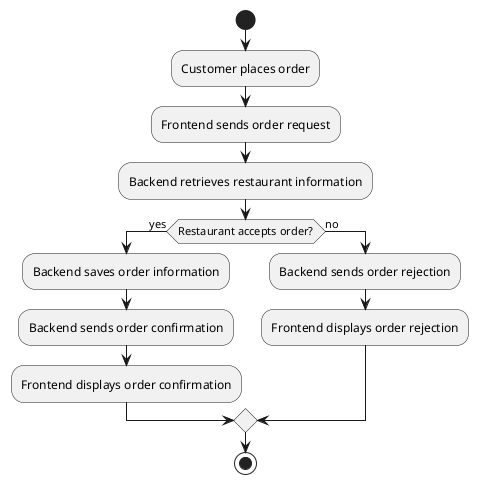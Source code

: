 @startuml
start
:Customer places order;
:Frontend sends order request;
:Backend retrieves restaurant information;
if (Restaurant accepts order?) then (yes)
  :Backend saves order information;
  :Backend sends order confirmation;
  :Frontend displays order confirmation;
else (no)
  :Backend sends order rejection;
  :Frontend displays order rejection;
endif
stop
@enduml